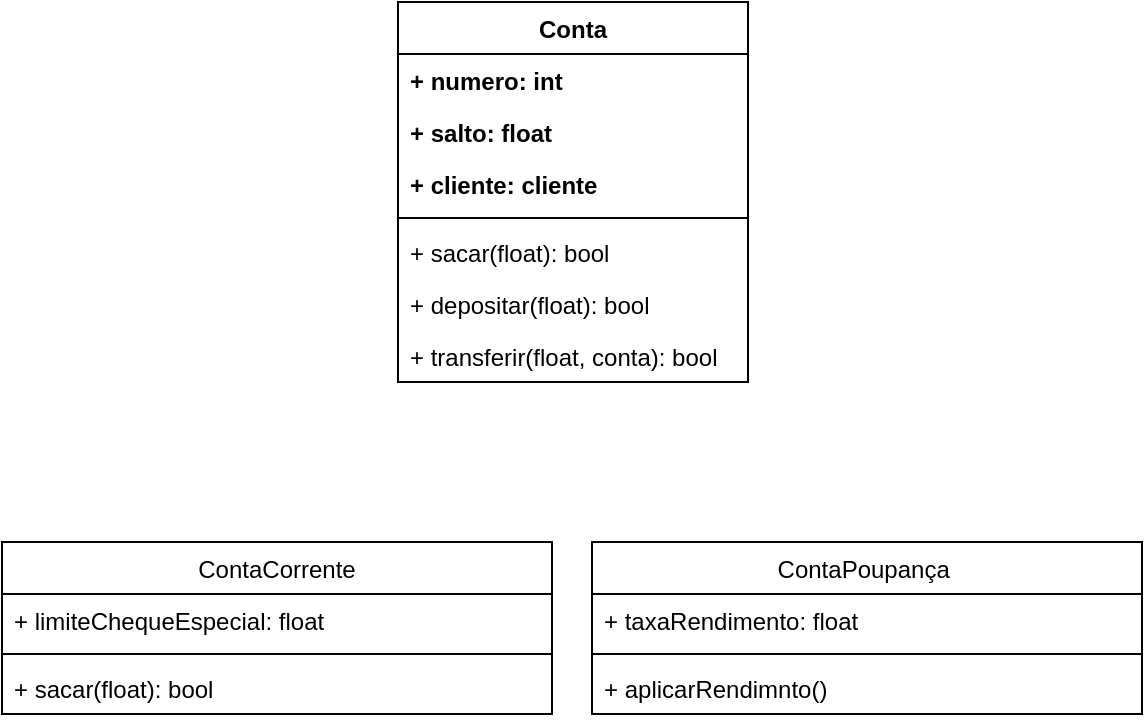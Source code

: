<mxfile>
    <diagram id="OL-hR-1xPH1xqzmhrNXB" name="Page-1">
        <mxGraphModel dx="737" dy="656" grid="1" gridSize="10" guides="1" tooltips="1" connect="1" arrows="1" fold="1" page="1" pageScale="1" pageWidth="850" pageHeight="1100" math="0" shadow="0">
            <root>
                <mxCell id="0"/>
                <mxCell id="1" parent="0"/>
                <mxCell id="2" value="ContaCorrente" style="swimlane;fontStyle=0;align=center;verticalAlign=top;childLayout=stackLayout;horizontal=1;startSize=26;horizontalStack=0;resizeParent=1;resizeParentMax=0;resizeLast=0;collapsible=1;marginBottom=0;" parent="1" vertex="1">
                    <mxGeometry x="140" y="540" width="275" height="86" as="geometry"/>
                </mxCell>
                <mxCell id="3" value="+ limiteChequeEspecial: float&#10;" style="text;strokeColor=none;fillColor=none;align=left;verticalAlign=top;spacingLeft=4;spacingRight=4;overflow=hidden;rotatable=0;points=[[0,0.5],[1,0.5]];portConstraint=eastwest;fontStyle=0" parent="2" vertex="1">
                    <mxGeometry y="26" width="275" height="26" as="geometry"/>
                </mxCell>
                <mxCell id="4" value="" style="line;strokeWidth=1;fillColor=none;align=left;verticalAlign=middle;spacingTop=-1;spacingLeft=3;spacingRight=3;rotatable=0;labelPosition=right;points=[];portConstraint=eastwest;strokeColor=inherit;fontStyle=0" parent="2" vertex="1">
                    <mxGeometry y="52" width="275" height="8" as="geometry"/>
                </mxCell>
                <mxCell id="5" value="+ sacar(float): bool" style="text;strokeColor=none;fillColor=none;align=left;verticalAlign=top;spacingLeft=4;spacingRight=4;overflow=hidden;rotatable=0;points=[[0,0.5],[1,0.5]];portConstraint=eastwest;fontStyle=0" parent="2" vertex="1">
                    <mxGeometry y="60" width="275" height="26" as="geometry"/>
                </mxCell>
                <mxCell id="6" value="ContaPoupança " style="swimlane;fontStyle=0;align=center;verticalAlign=top;childLayout=stackLayout;horizontal=1;startSize=26;horizontalStack=0;resizeParent=1;resizeParentMax=0;resizeLast=0;collapsible=1;marginBottom=0;" parent="1" vertex="1">
                    <mxGeometry x="435" y="540" width="275" height="86" as="geometry"/>
                </mxCell>
                <mxCell id="7" value="+ taxaRendimento: float " style="text;strokeColor=none;fillColor=none;align=left;verticalAlign=top;spacingLeft=4;spacingRight=4;overflow=hidden;rotatable=0;points=[[0,0.5],[1,0.5]];portConstraint=eastwest;fontStyle=0" parent="6" vertex="1">
                    <mxGeometry y="26" width="275" height="26" as="geometry"/>
                </mxCell>
                <mxCell id="8" value="" style="line;strokeWidth=1;fillColor=none;align=left;verticalAlign=middle;spacingTop=-1;spacingLeft=3;spacingRight=3;rotatable=0;labelPosition=right;points=[];portConstraint=eastwest;strokeColor=inherit;fontStyle=0" parent="6" vertex="1">
                    <mxGeometry y="52" width="275" height="8" as="geometry"/>
                </mxCell>
                <mxCell id="9" value="+ aplicarRendimnto()" style="text;strokeColor=none;fillColor=none;align=left;verticalAlign=top;spacingLeft=4;spacingRight=4;overflow=hidden;rotatable=0;points=[[0,0.5],[1,0.5]];portConstraint=eastwest;fontStyle=0" parent="6" vertex="1">
                    <mxGeometry y="60" width="275" height="26" as="geometry"/>
                </mxCell>
                <mxCell id="10" value="Conta" style="swimlane;fontStyle=1;align=center;verticalAlign=top;childLayout=stackLayout;horizontal=1;startSize=26;horizontalStack=0;resizeParent=1;resizeParentMax=0;resizeLast=0;collapsible=1;marginBottom=0;" parent="1" vertex="1">
                    <mxGeometry x="338" y="270" width="175" height="190" as="geometry"/>
                </mxCell>
                <mxCell id="11" value="+ numero: int" style="text;strokeColor=none;fillColor=none;align=left;verticalAlign=top;spacingLeft=4;spacingRight=4;overflow=hidden;rotatable=0;points=[[0,0.5],[1,0.5]];portConstraint=eastwest;fontStyle=1" parent="10" vertex="1">
                    <mxGeometry y="26" width="175" height="26" as="geometry"/>
                </mxCell>
                <mxCell id="14" value="+ salto: float" style="text;strokeColor=none;fillColor=none;align=left;verticalAlign=top;spacingLeft=4;spacingRight=4;overflow=hidden;rotatable=0;points=[[0,0.5],[1,0.5]];portConstraint=eastwest;fontStyle=1" vertex="1" parent="10">
                    <mxGeometry y="52" width="175" height="26" as="geometry"/>
                </mxCell>
                <mxCell id="15" value="+ cliente: cliente" style="text;strokeColor=none;fillColor=none;align=left;verticalAlign=top;spacingLeft=4;spacingRight=4;overflow=hidden;rotatable=0;points=[[0,0.5],[1,0.5]];portConstraint=eastwest;fontStyle=1" vertex="1" parent="10">
                    <mxGeometry y="78" width="175" height="26" as="geometry"/>
                </mxCell>
                <mxCell id="12" value="" style="line;strokeWidth=1;fillColor=none;align=left;verticalAlign=middle;spacingTop=-1;spacingLeft=3;spacingRight=3;rotatable=0;labelPosition=right;points=[];portConstraint=eastwest;strokeColor=inherit;" parent="10" vertex="1">
                    <mxGeometry y="104" width="175" height="8" as="geometry"/>
                </mxCell>
                <mxCell id="16" value="+ sacar(float): bool" style="text;strokeColor=none;fillColor=none;align=left;verticalAlign=top;spacingLeft=4;spacingRight=4;overflow=hidden;rotatable=0;points=[[0,0.5],[1,0.5]];portConstraint=eastwest;" vertex="1" parent="10">
                    <mxGeometry y="112" width="175" height="26" as="geometry"/>
                </mxCell>
                <mxCell id="17" value="+ depositar(float): bool" style="text;strokeColor=none;fillColor=none;align=left;verticalAlign=top;spacingLeft=4;spacingRight=4;overflow=hidden;rotatable=0;points=[[0,0.5],[1,0.5]];portConstraint=eastwest;" vertex="1" parent="10">
                    <mxGeometry y="138" width="175" height="26" as="geometry"/>
                </mxCell>
                <mxCell id="13" value="+ transferir(float, conta): bool" style="text;strokeColor=none;fillColor=none;align=left;verticalAlign=top;spacingLeft=4;spacingRight=4;overflow=hidden;rotatable=0;points=[[0,0.5],[1,0.5]];portConstraint=eastwest;" parent="10" vertex="1">
                    <mxGeometry y="164" width="175" height="26" as="geometry"/>
                </mxCell>
            </root>
        </mxGraphModel>
    </diagram>
</mxfile>